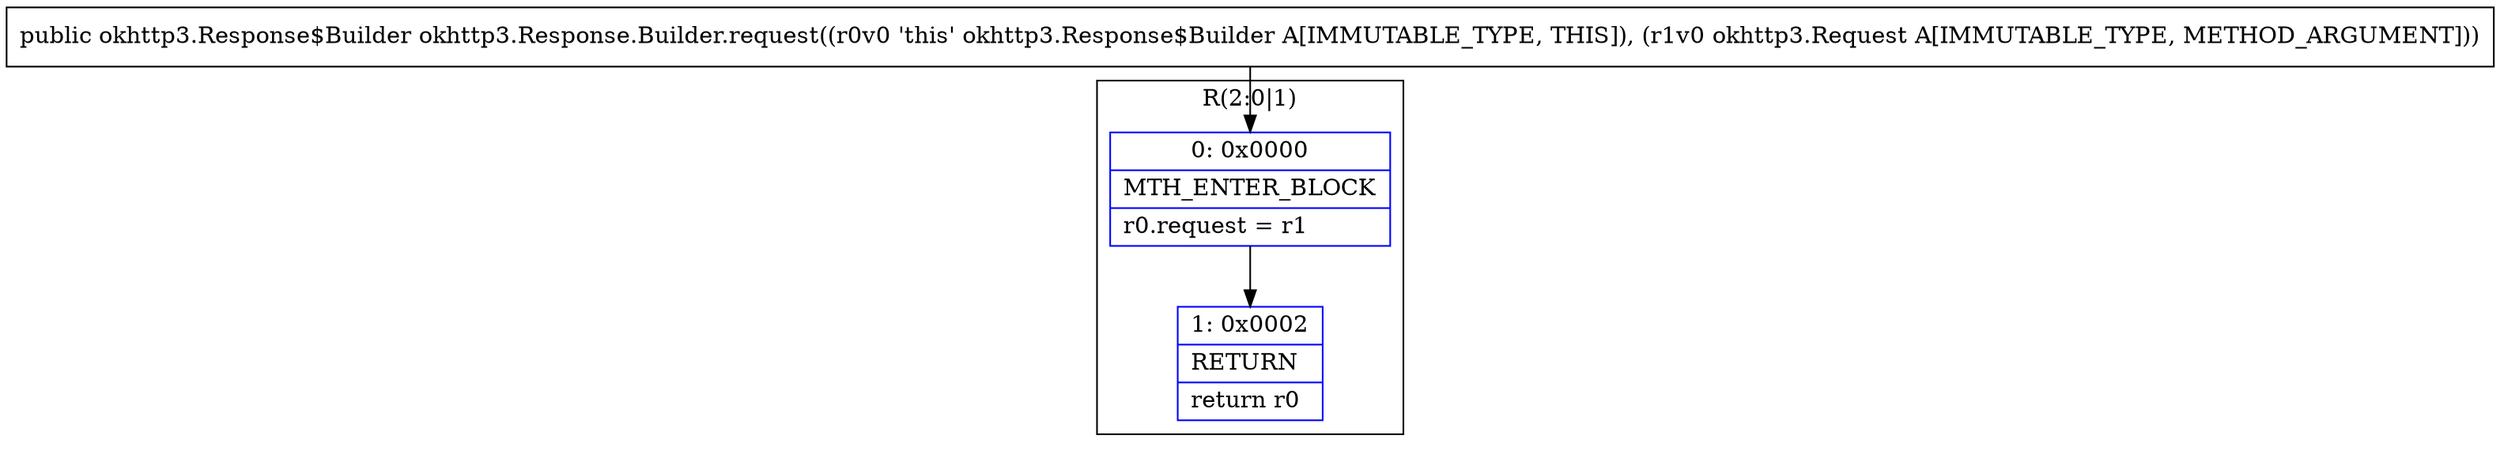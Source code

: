 digraph "CFG forokhttp3.Response.Builder.request(Lokhttp3\/Request;)Lokhttp3\/Response$Builder;" {
subgraph cluster_Region_24608362 {
label = "R(2:0|1)";
node [shape=record,color=blue];
Node_0 [shape=record,label="{0\:\ 0x0000|MTH_ENTER_BLOCK\l|r0.request = r1\l}"];
Node_1 [shape=record,label="{1\:\ 0x0002|RETURN\l|return r0\l}"];
}
MethodNode[shape=record,label="{public okhttp3.Response$Builder okhttp3.Response.Builder.request((r0v0 'this' okhttp3.Response$Builder A[IMMUTABLE_TYPE, THIS]), (r1v0 okhttp3.Request A[IMMUTABLE_TYPE, METHOD_ARGUMENT])) }"];
MethodNode -> Node_0;
Node_0 -> Node_1;
}

